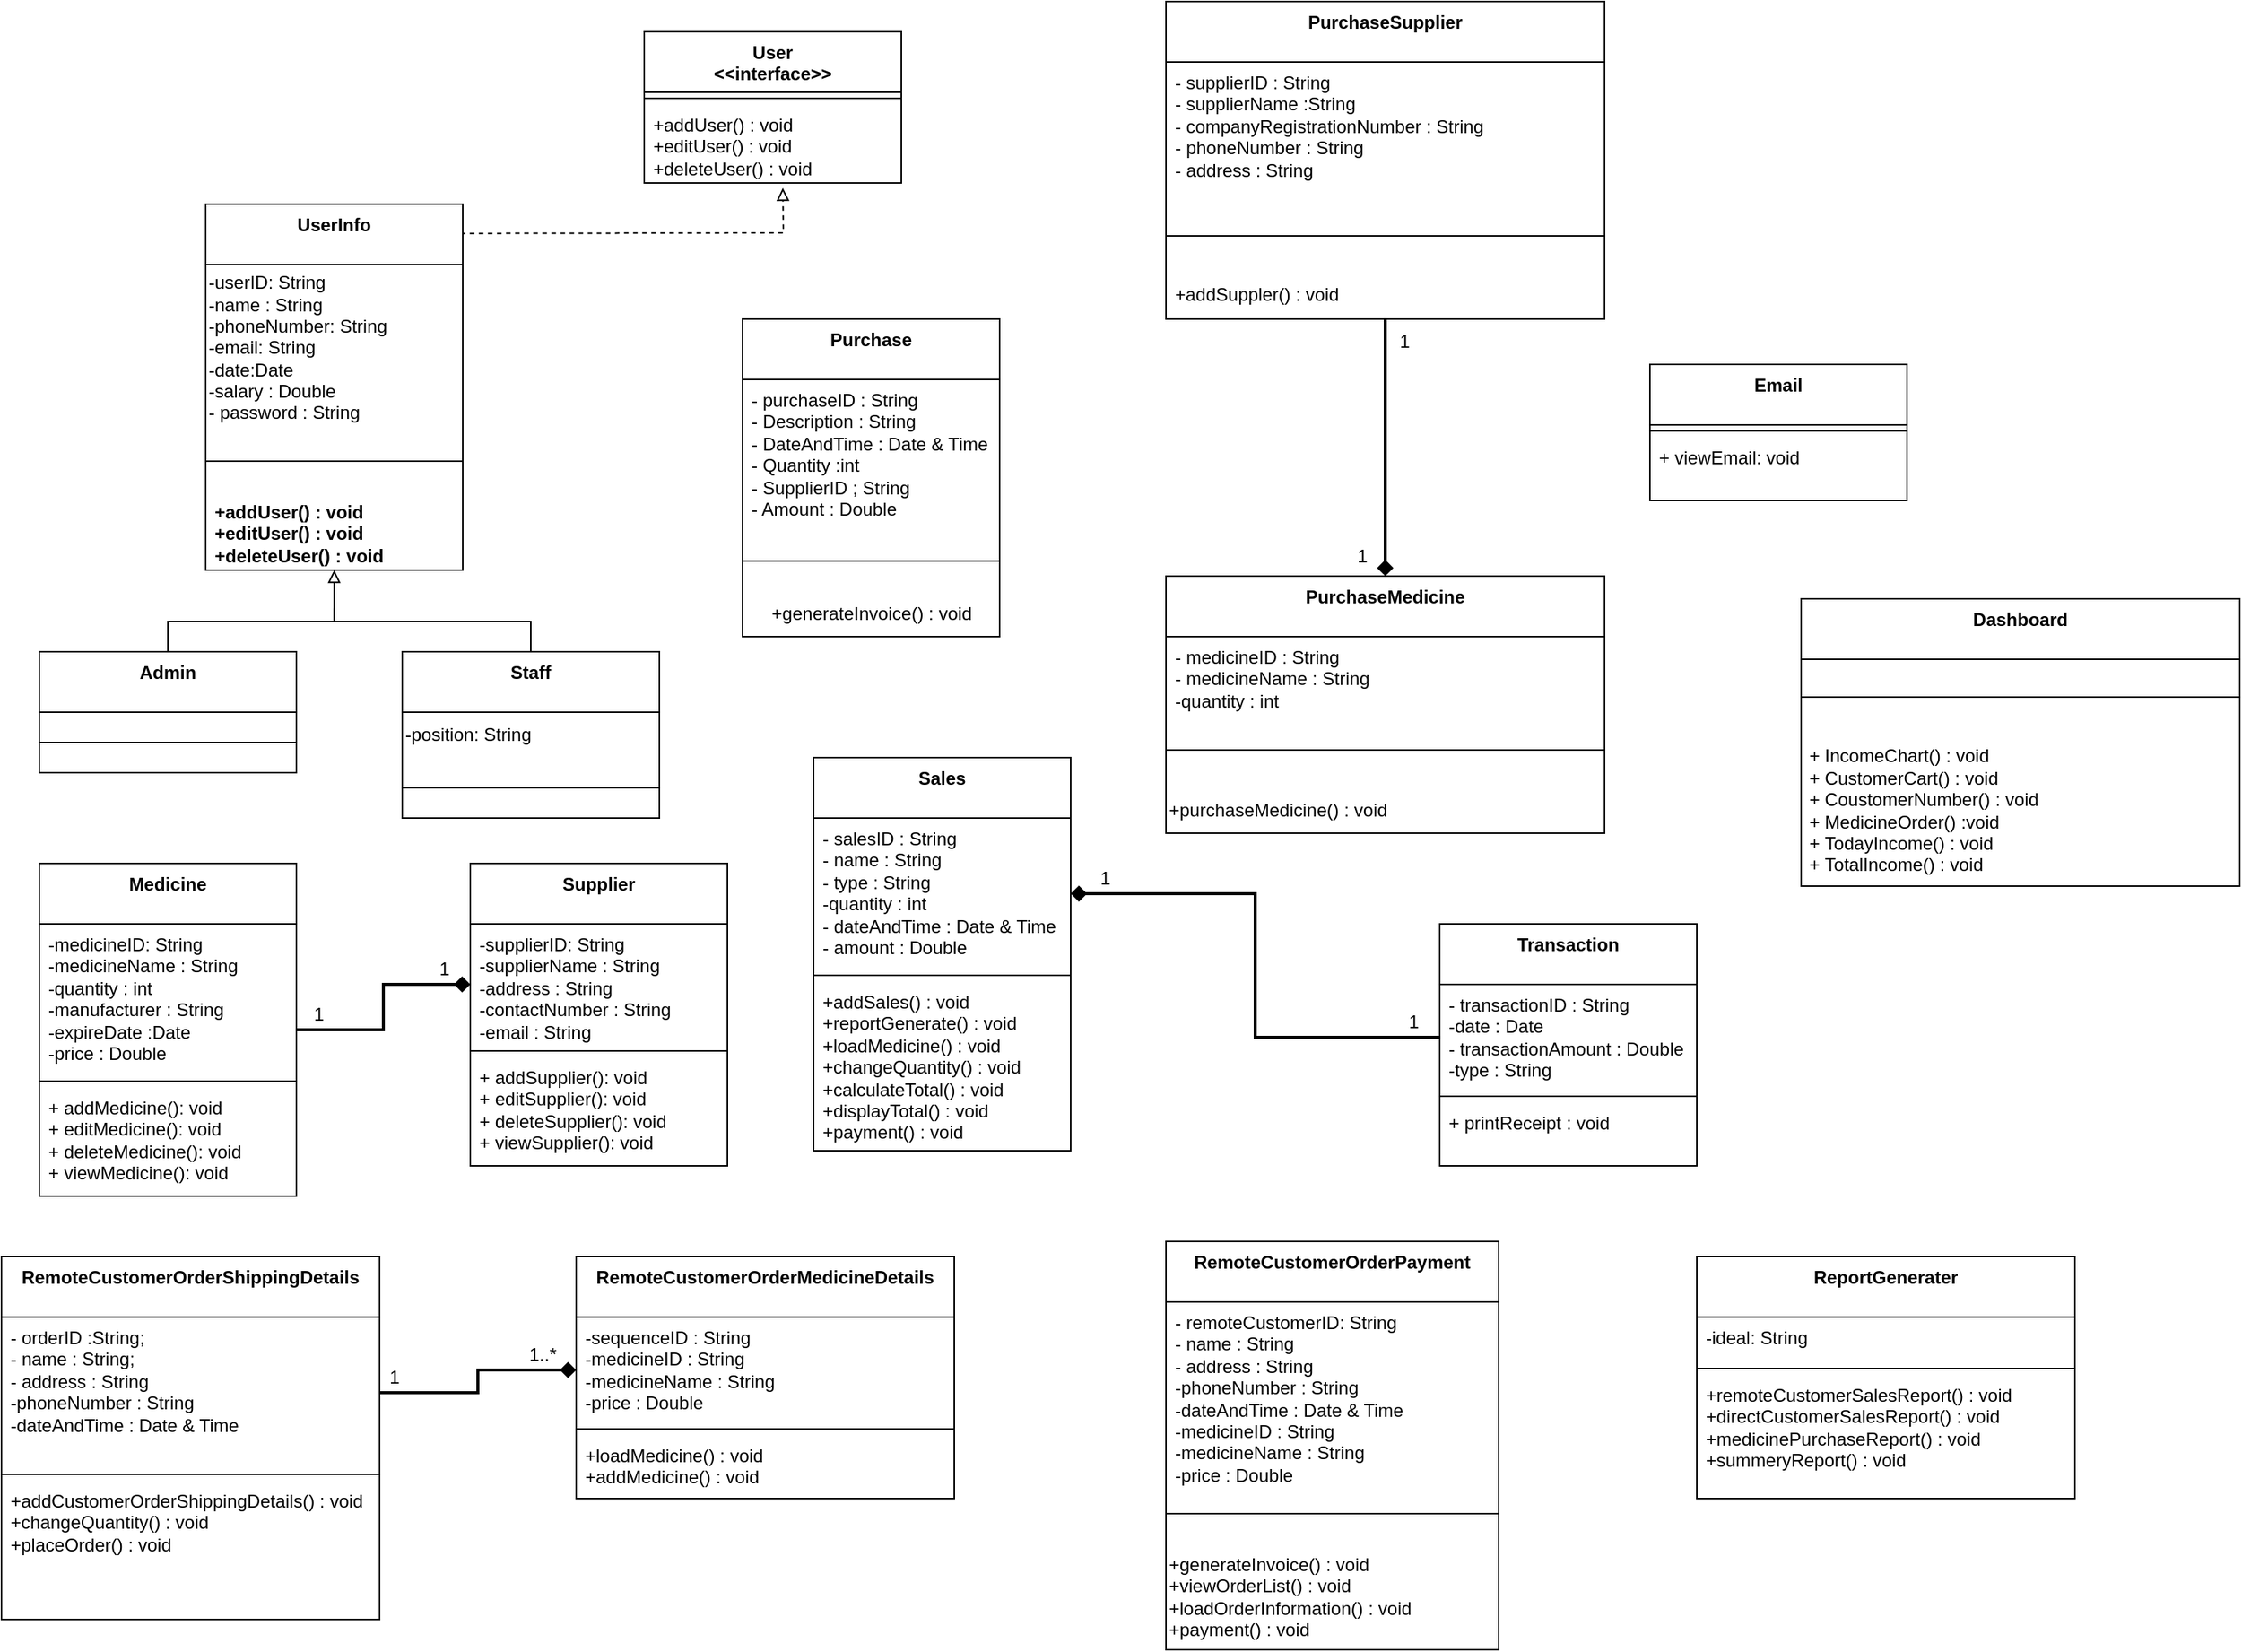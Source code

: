 <mxfile version="22.0.0" type="device">
  <diagram id="C5RBs43oDa-KdzZeNtuy" name="Page-1">
    <mxGraphModel dx="880" dy="-713" grid="1" gridSize="10" guides="1" tooltips="1" connect="1" arrows="1" fold="1" page="1" pageScale="1" pageWidth="827" pageHeight="1169" math="0" shadow="0">
      <root>
        <mxCell id="WIyWlLk6GJQsqaUBKTNV-0" />
        <mxCell id="WIyWlLk6GJQsqaUBKTNV-1" parent="WIyWlLk6GJQsqaUBKTNV-0" />
        <mxCell id="nY_uiTRwyGMx2RZcLAmJ-1" value="User&lt;br&gt;&amp;lt;&amp;lt;interface&amp;gt;&amp;gt;" style="swimlane;fontStyle=1;align=center;verticalAlign=top;childLayout=stackLayout;horizontal=1;startSize=40;horizontalStack=0;resizeParent=1;resizeParentMax=0;resizeLast=0;collapsible=1;marginBottom=0;whiteSpace=wrap;html=1;" parent="WIyWlLk6GJQsqaUBKTNV-1" vertex="1">
          <mxGeometry x="545" y="1250" width="170" height="100" as="geometry" />
        </mxCell>
        <mxCell id="nY_uiTRwyGMx2RZcLAmJ-3" value="" style="line;strokeWidth=1;fillColor=none;align=left;verticalAlign=middle;spacingTop=-1;spacingLeft=3;spacingRight=3;rotatable=0;labelPosition=right;points=[];portConstraint=eastwest;strokeColor=inherit;" parent="nY_uiTRwyGMx2RZcLAmJ-1" vertex="1">
          <mxGeometry y="40" width="170" height="8" as="geometry" />
        </mxCell>
        <mxCell id="nY_uiTRwyGMx2RZcLAmJ-4" value="+addUser() : void&lt;br&gt;+editUser() : void&lt;br&gt;+deleteUser() : void" style="text;strokeColor=none;fillColor=none;align=left;verticalAlign=top;spacingLeft=4;spacingRight=4;overflow=hidden;rotatable=0;points=[[0,0.5],[1,0.5]];portConstraint=eastwest;whiteSpace=wrap;html=1;" parent="nY_uiTRwyGMx2RZcLAmJ-1" vertex="1">
          <mxGeometry y="48" width="170" height="52" as="geometry" />
        </mxCell>
        <mxCell id="nY_uiTRwyGMx2RZcLAmJ-41" value="Purchase" style="swimlane;fontStyle=1;align=center;verticalAlign=top;childLayout=stackLayout;horizontal=1;startSize=40;horizontalStack=0;resizeParent=1;resizeParentMax=0;resizeLast=0;collapsible=1;marginBottom=0;whiteSpace=wrap;html=1;" parent="WIyWlLk6GJQsqaUBKTNV-1" vertex="1">
          <mxGeometry x="610" y="1440" width="170" height="210" as="geometry" />
        </mxCell>
        <mxCell id="nY_uiTRwyGMx2RZcLAmJ-42" value="- purchaseID : String&lt;br&gt;- Description : String&lt;br&gt;- DateAndTime : Date &amp;amp; Time&lt;br&gt;- Quantity :int&lt;br&gt;- SupplierID ; String&lt;br&gt;- Amount : Double" style="text;strokeColor=none;fillColor=none;align=left;verticalAlign=top;spacingLeft=4;spacingRight=4;overflow=hidden;rotatable=0;points=[[0,0.5],[1,0.5]];portConstraint=eastwest;whiteSpace=wrap;html=1;" parent="nY_uiTRwyGMx2RZcLAmJ-41" vertex="1">
          <mxGeometry y="40" width="170" height="100" as="geometry" />
        </mxCell>
        <mxCell id="nY_uiTRwyGMx2RZcLAmJ-43" value="" style="line;strokeWidth=1;fillColor=none;align=left;verticalAlign=middle;spacingTop=-1;spacingLeft=3;spacingRight=3;rotatable=0;labelPosition=right;points=[];portConstraint=eastwest;strokeColor=inherit;" parent="nY_uiTRwyGMx2RZcLAmJ-41" vertex="1">
          <mxGeometry y="140" width="170" height="40" as="geometry" />
        </mxCell>
        <mxCell id="nOhA6pioe5P1SblprpBj-4" value="+generateInvoice() : void" style="text;html=1;align=center;verticalAlign=middle;resizable=0;points=[];autosize=1;strokeColor=none;fillColor=none;" parent="nY_uiTRwyGMx2RZcLAmJ-41" vertex="1">
          <mxGeometry y="180" width="170" height="30" as="geometry" />
        </mxCell>
        <mxCell id="nY_uiTRwyGMx2RZcLAmJ-58" value="" style="edgeStyle=orthogonalEdgeStyle;orthogonalLoop=1;jettySize=auto;html=1;entryX=0;entryY=0.5;entryDx=0;entryDy=0;endArrow=diamond;endFill=1;rounded=0;strokeWidth=2;" parent="WIyWlLk6GJQsqaUBKTNV-1" source="nY_uiTRwyGMx2RZcLAmJ-50" target="nY_uiTRwyGMx2RZcLAmJ-55" edge="1">
          <mxGeometry relative="1" as="geometry" />
        </mxCell>
        <mxCell id="nY_uiTRwyGMx2RZcLAmJ-50" value="Medicine" style="swimlane;fontStyle=1;align=center;verticalAlign=top;childLayout=stackLayout;horizontal=1;startSize=40;horizontalStack=0;resizeParent=1;resizeParentMax=0;resizeLast=0;collapsible=1;marginBottom=0;whiteSpace=wrap;html=1;" parent="WIyWlLk6GJQsqaUBKTNV-1" vertex="1">
          <mxGeometry x="145" y="1800" width="170" height="220" as="geometry">
            <mxRectangle x="190" y="1670" width="90" height="40" as="alternateBounds" />
          </mxGeometry>
        </mxCell>
        <mxCell id="nY_uiTRwyGMx2RZcLAmJ-51" value="-medicineID: String&lt;br&gt;-medicineName : String&lt;br&gt;-quantity : int&lt;br&gt;-manufacturer : String&lt;br&gt;-expireDate :Date&lt;br&gt;-price : Double" style="text;strokeColor=none;fillColor=none;align=left;verticalAlign=top;spacingLeft=4;spacingRight=4;overflow=hidden;rotatable=0;points=[[0,0.5],[1,0.5]];portConstraint=eastwest;whiteSpace=wrap;html=1;" parent="nY_uiTRwyGMx2RZcLAmJ-50" vertex="1">
          <mxGeometry y="40" width="170" height="100" as="geometry" />
        </mxCell>
        <mxCell id="nY_uiTRwyGMx2RZcLAmJ-52" value="" style="line;strokeWidth=1;fillColor=none;align=left;verticalAlign=middle;spacingTop=-1;spacingLeft=3;spacingRight=3;rotatable=0;labelPosition=right;points=[];portConstraint=eastwest;strokeColor=inherit;" parent="nY_uiTRwyGMx2RZcLAmJ-50" vertex="1">
          <mxGeometry y="140" width="170" height="8" as="geometry" />
        </mxCell>
        <mxCell id="nY_uiTRwyGMx2RZcLAmJ-53" value="+ addMedicine(): void&lt;br&gt;+ editMedicine(): void&lt;br&gt;+ deleteMedicine(): void&lt;br&gt;+ viewMedicine(): void" style="text;strokeColor=none;fillColor=none;align=left;verticalAlign=top;spacingLeft=4;spacingRight=4;overflow=hidden;rotatable=0;points=[[0,0.5],[1,0.5]];portConstraint=eastwest;whiteSpace=wrap;html=1;" parent="nY_uiTRwyGMx2RZcLAmJ-50" vertex="1">
          <mxGeometry y="148" width="170" height="72" as="geometry" />
        </mxCell>
        <mxCell id="nY_uiTRwyGMx2RZcLAmJ-54" value="Supplier" style="swimlane;fontStyle=1;align=center;verticalAlign=top;childLayout=stackLayout;horizontal=1;startSize=40;horizontalStack=0;resizeParent=1;resizeParentMax=0;resizeLast=0;collapsible=1;marginBottom=0;whiteSpace=wrap;html=1;" parent="WIyWlLk6GJQsqaUBKTNV-1" vertex="1">
          <mxGeometry x="430" y="1800" width="170" height="200" as="geometry" />
        </mxCell>
        <mxCell id="nY_uiTRwyGMx2RZcLAmJ-55" value="-supplierID: String&lt;br&gt;-supplierName : String&lt;br&gt;-address : String&lt;br&gt;-contactNumber : String&lt;br&gt;-email : String" style="text;strokeColor=none;fillColor=none;align=left;verticalAlign=top;spacingLeft=4;spacingRight=4;overflow=hidden;rotatable=0;points=[[0,0.5],[1,0.5]];portConstraint=eastwest;whiteSpace=wrap;html=1;" parent="nY_uiTRwyGMx2RZcLAmJ-54" vertex="1">
          <mxGeometry y="40" width="170" height="80" as="geometry" />
        </mxCell>
        <mxCell id="nY_uiTRwyGMx2RZcLAmJ-56" value="" style="line;strokeWidth=1;fillColor=none;align=left;verticalAlign=middle;spacingTop=-1;spacingLeft=3;spacingRight=3;rotatable=0;labelPosition=right;points=[];portConstraint=eastwest;strokeColor=inherit;" parent="nY_uiTRwyGMx2RZcLAmJ-54" vertex="1">
          <mxGeometry y="120" width="170" height="8" as="geometry" />
        </mxCell>
        <mxCell id="nY_uiTRwyGMx2RZcLAmJ-57" value="+ addSupplier(): void&lt;br&gt;+ editSupplier(): void&lt;br&gt;+ deleteSupplier(): void&lt;br&gt;+ viewSupplier(): void" style="text;strokeColor=none;fillColor=none;align=left;verticalAlign=top;spacingLeft=4;spacingRight=4;overflow=hidden;rotatable=0;points=[[0,0.5],[1,0.5]];portConstraint=eastwest;whiteSpace=wrap;html=1;" parent="nY_uiTRwyGMx2RZcLAmJ-54" vertex="1">
          <mxGeometry y="128" width="170" height="72" as="geometry" />
        </mxCell>
        <mxCell id="nY_uiTRwyGMx2RZcLAmJ-59" value="PurchaseSupplier" style="swimlane;fontStyle=1;align=center;verticalAlign=top;childLayout=stackLayout;horizontal=1;startSize=40;horizontalStack=0;resizeParent=1;resizeParentMax=0;resizeLast=0;collapsible=1;marginBottom=0;whiteSpace=wrap;html=1;" parent="WIyWlLk6GJQsqaUBKTNV-1" vertex="1">
          <mxGeometry x="890" y="1230" width="290" height="210" as="geometry" />
        </mxCell>
        <mxCell id="nY_uiTRwyGMx2RZcLAmJ-60" value="- supplierID : String&amp;nbsp;&lt;br&gt;- supplierName :String&lt;br&gt;- companyRegistrationNumber : String&lt;br&gt;- phoneNumber : String&lt;br&gt;- address : String" style="text;strokeColor=none;fillColor=none;align=left;verticalAlign=top;spacingLeft=4;spacingRight=4;overflow=hidden;rotatable=0;points=[[0,0.5],[1,0.5]];portConstraint=eastwest;whiteSpace=wrap;html=1;" parent="nY_uiTRwyGMx2RZcLAmJ-59" vertex="1">
          <mxGeometry y="40" width="290" height="90" as="geometry" />
        </mxCell>
        <mxCell id="nY_uiTRwyGMx2RZcLAmJ-61" value="" style="line;strokeWidth=1;fillColor=none;align=left;verticalAlign=middle;spacingTop=-1;spacingLeft=3;spacingRight=3;rotatable=0;labelPosition=right;points=[];portConstraint=eastwest;strokeColor=inherit;" parent="nY_uiTRwyGMx2RZcLAmJ-59" vertex="1">
          <mxGeometry y="130" width="290" height="50" as="geometry" />
        </mxCell>
        <mxCell id="nOhA6pioe5P1SblprpBj-1" value="+addSuppler() : void&lt;br&gt;" style="text;strokeColor=none;fillColor=none;align=left;verticalAlign=top;spacingLeft=4;spacingRight=4;overflow=hidden;rotatable=0;points=[[0,0.5],[1,0.5]];portConstraint=eastwest;whiteSpace=wrap;html=1;" parent="nY_uiTRwyGMx2RZcLAmJ-59" vertex="1">
          <mxGeometry y="180" width="290" height="30" as="geometry" />
        </mxCell>
        <mxCell id="nY_uiTRwyGMx2RZcLAmJ-68" style="rounded=0;orthogonalLoop=1;jettySize=auto;html=1;endArrow=none;endFill=0;strokeWidth=2;entryX=0.5;entryY=1;entryDx=0;entryDy=0;entryPerimeter=0;startArrow=diamond;startFill=1;" parent="WIyWlLk6GJQsqaUBKTNV-1" source="nY_uiTRwyGMx2RZcLAmJ-63" target="nOhA6pioe5P1SblprpBj-1" edge="1">
          <mxGeometry relative="1" as="geometry">
            <mxPoint x="1040" y="1510" as="targetPoint" />
          </mxGeometry>
        </mxCell>
        <mxCell id="nY_uiTRwyGMx2RZcLAmJ-63" value="PurchaseMedicine" style="swimlane;fontStyle=1;align=center;verticalAlign=top;childLayout=stackLayout;horizontal=1;startSize=40;horizontalStack=0;resizeParent=1;resizeParentMax=0;resizeLast=0;collapsible=1;marginBottom=0;whiteSpace=wrap;html=1;" parent="WIyWlLk6GJQsqaUBKTNV-1" vertex="1">
          <mxGeometry x="890" y="1610" width="290" height="170" as="geometry" />
        </mxCell>
        <mxCell id="nY_uiTRwyGMx2RZcLAmJ-64" value="- medicineID : String&lt;br&gt;- medicineName : String&lt;br&gt;-quantity : int" style="text;strokeColor=none;fillColor=none;align=left;verticalAlign=top;spacingLeft=4;spacingRight=4;overflow=hidden;rotatable=0;points=[[0,0.5],[1,0.5]];portConstraint=eastwest;whiteSpace=wrap;html=1;" parent="nY_uiTRwyGMx2RZcLAmJ-63" vertex="1">
          <mxGeometry y="40" width="290" height="50" as="geometry" />
        </mxCell>
        <mxCell id="nY_uiTRwyGMx2RZcLAmJ-65" value="" style="line;strokeWidth=1;fillColor=none;align=left;verticalAlign=middle;spacingTop=-1;spacingLeft=3;spacingRight=3;rotatable=0;labelPosition=right;points=[];portConstraint=eastwest;strokeColor=inherit;" parent="nY_uiTRwyGMx2RZcLAmJ-63" vertex="1">
          <mxGeometry y="90" width="290" height="50" as="geometry" />
        </mxCell>
        <mxCell id="nOhA6pioe5P1SblprpBj-3" value="+purchaseMedicine() : void" style="text;html=1;align=left;verticalAlign=middle;resizable=0;points=[];autosize=1;strokeColor=none;fillColor=none;" parent="nY_uiTRwyGMx2RZcLAmJ-63" vertex="1">
          <mxGeometry y="140" width="290" height="30" as="geometry" />
        </mxCell>
        <mxCell id="nY_uiTRwyGMx2RZcLAmJ-69" value="Sales" style="swimlane;fontStyle=1;align=center;verticalAlign=top;childLayout=stackLayout;horizontal=1;startSize=40;horizontalStack=0;resizeParent=1;resizeParentMax=0;resizeLast=0;collapsible=1;marginBottom=0;whiteSpace=wrap;html=1;" parent="WIyWlLk6GJQsqaUBKTNV-1" vertex="1">
          <mxGeometry x="657" y="1730" width="170" height="260" as="geometry" />
        </mxCell>
        <mxCell id="nY_uiTRwyGMx2RZcLAmJ-70" value="- salesID : String&lt;br&gt;- name : String&lt;br&gt;- type : String&lt;br&gt;-quantity : int&lt;br&gt;- dateAndTime : Date &amp;amp; Time&lt;br&gt;- amount : Double" style="text;strokeColor=none;fillColor=none;align=left;verticalAlign=top;spacingLeft=4;spacingRight=4;overflow=hidden;rotatable=0;points=[[0,0.5],[1,0.5]];portConstraint=eastwest;whiteSpace=wrap;html=1;" parent="nY_uiTRwyGMx2RZcLAmJ-69" vertex="1">
          <mxGeometry y="40" width="170" height="100" as="geometry" />
        </mxCell>
        <mxCell id="nY_uiTRwyGMx2RZcLAmJ-71" value="" style="line;strokeWidth=1;fillColor=none;align=left;verticalAlign=middle;spacingTop=-1;spacingLeft=3;spacingRight=3;rotatable=0;labelPosition=right;points=[];portConstraint=eastwest;strokeColor=inherit;" parent="nY_uiTRwyGMx2RZcLAmJ-69" vertex="1">
          <mxGeometry y="140" width="170" height="8" as="geometry" />
        </mxCell>
        <mxCell id="nY_uiTRwyGMx2RZcLAmJ-72" value="+addSales() : void&lt;br&gt;+reportGenerate() : void&lt;br&gt;+loadMedicine() : void&lt;br&gt;+changeQuantity() : void&lt;br&gt;+calculateTotal() : void&lt;br&gt;+displayTotal() : void&lt;br&gt;+payment() : void" style="text;strokeColor=none;fillColor=none;align=left;verticalAlign=top;spacingLeft=4;spacingRight=4;overflow=hidden;rotatable=0;points=[[0,0.5],[1,0.5]];portConstraint=eastwest;whiteSpace=wrap;html=1;" parent="nY_uiTRwyGMx2RZcLAmJ-69" vertex="1">
          <mxGeometry y="148" width="170" height="112" as="geometry" />
        </mxCell>
        <mxCell id="nY_uiTRwyGMx2RZcLAmJ-73" value="Transaction" style="swimlane;fontStyle=1;align=center;verticalAlign=top;childLayout=stackLayout;horizontal=1;startSize=40;horizontalStack=0;resizeParent=1;resizeParentMax=0;resizeLast=0;collapsible=1;marginBottom=0;whiteSpace=wrap;html=1;" parent="WIyWlLk6GJQsqaUBKTNV-1" vertex="1">
          <mxGeometry x="1071" y="1840" width="170" height="160" as="geometry" />
        </mxCell>
        <mxCell id="nY_uiTRwyGMx2RZcLAmJ-74" value="- transactionID : String&lt;br&gt;-date : Date&lt;br&gt;- transactionAmount : Double&lt;br&gt;-type : String" style="text;strokeColor=none;fillColor=none;align=left;verticalAlign=top;spacingLeft=4;spacingRight=4;overflow=hidden;rotatable=0;points=[[0,0.5],[1,0.5]];portConstraint=eastwest;whiteSpace=wrap;html=1;" parent="nY_uiTRwyGMx2RZcLAmJ-73" vertex="1">
          <mxGeometry y="40" width="170" height="70" as="geometry" />
        </mxCell>
        <mxCell id="nY_uiTRwyGMx2RZcLAmJ-75" value="" style="line;strokeWidth=1;fillColor=none;align=left;verticalAlign=middle;spacingTop=-1;spacingLeft=3;spacingRight=3;rotatable=0;labelPosition=right;points=[];portConstraint=eastwest;strokeColor=inherit;" parent="nY_uiTRwyGMx2RZcLAmJ-73" vertex="1">
          <mxGeometry y="110" width="170" height="8" as="geometry" />
        </mxCell>
        <mxCell id="nY_uiTRwyGMx2RZcLAmJ-76" value="+ printReceipt : void" style="text;strokeColor=none;fillColor=none;align=left;verticalAlign=top;spacingLeft=4;spacingRight=4;overflow=hidden;rotatable=0;points=[[0,0.5],[1,0.5]];portConstraint=eastwest;whiteSpace=wrap;html=1;" parent="nY_uiTRwyGMx2RZcLAmJ-73" vertex="1">
          <mxGeometry y="118" width="170" height="42" as="geometry" />
        </mxCell>
        <mxCell id="nY_uiTRwyGMx2RZcLAmJ-77" style="edgeStyle=orthogonalEdgeStyle;rounded=0;orthogonalLoop=1;jettySize=auto;html=1;entryX=1;entryY=0.5;entryDx=0;entryDy=0;endArrow=diamond;endFill=1;strokeWidth=2;" parent="WIyWlLk6GJQsqaUBKTNV-1" source="nY_uiTRwyGMx2RZcLAmJ-74" target="nY_uiTRwyGMx2RZcLAmJ-70" edge="1">
          <mxGeometry relative="1" as="geometry" />
        </mxCell>
        <mxCell id="nY_uiTRwyGMx2RZcLAmJ-78" value="RemoteCustomerOrderShippingDetails" style="swimlane;fontStyle=1;align=center;verticalAlign=top;childLayout=stackLayout;horizontal=1;startSize=40;horizontalStack=0;resizeParent=1;resizeParentMax=0;resizeLast=0;collapsible=1;marginBottom=0;whiteSpace=wrap;html=1;" parent="WIyWlLk6GJQsqaUBKTNV-1" vertex="1">
          <mxGeometry x="120" y="2060" width="250" height="240" as="geometry" />
        </mxCell>
        <mxCell id="nY_uiTRwyGMx2RZcLAmJ-79" value="- orderID :String;&lt;br&gt;- name : String;&lt;br&gt;- address : String&lt;br&gt;-phoneNumber : String&lt;br&gt;-dateAndTime : Date &amp;amp; Time" style="text;strokeColor=none;fillColor=none;align=left;verticalAlign=top;spacingLeft=4;spacingRight=4;overflow=hidden;rotatable=0;points=[[0,0.5],[1,0.5]];portConstraint=eastwest;whiteSpace=wrap;html=1;" parent="nY_uiTRwyGMx2RZcLAmJ-78" vertex="1">
          <mxGeometry y="40" width="250" height="100" as="geometry" />
        </mxCell>
        <mxCell id="nY_uiTRwyGMx2RZcLAmJ-80" value="" style="line;strokeWidth=1;fillColor=none;align=left;verticalAlign=middle;spacingTop=-1;spacingLeft=3;spacingRight=3;rotatable=0;labelPosition=right;points=[];portConstraint=eastwest;strokeColor=inherit;" parent="nY_uiTRwyGMx2RZcLAmJ-78" vertex="1">
          <mxGeometry y="140" width="250" height="8" as="geometry" />
        </mxCell>
        <mxCell id="nY_uiTRwyGMx2RZcLAmJ-81" value="+addCustomerOrderShippingDetails() : void&lt;br&gt;+changeQuantity() : void&lt;br&gt;+placeOrder() : void" style="text;strokeColor=none;fillColor=none;align=left;verticalAlign=top;spacingLeft=4;spacingRight=4;overflow=hidden;rotatable=0;points=[[0,0.5],[1,0.5]];portConstraint=eastwest;whiteSpace=wrap;html=1;" parent="nY_uiTRwyGMx2RZcLAmJ-78" vertex="1">
          <mxGeometry y="148" width="250" height="92" as="geometry" />
        </mxCell>
        <mxCell id="nY_uiTRwyGMx2RZcLAmJ-82" value="RemoteCustomerOrderMedicineDetails" style="swimlane;fontStyle=1;align=center;verticalAlign=top;childLayout=stackLayout;horizontal=1;startSize=40;horizontalStack=0;resizeParent=1;resizeParentMax=0;resizeLast=0;collapsible=1;marginBottom=0;whiteSpace=wrap;html=1;" parent="WIyWlLk6GJQsqaUBKTNV-1" vertex="1">
          <mxGeometry x="500" y="2060" width="250" height="160" as="geometry" />
        </mxCell>
        <mxCell id="nY_uiTRwyGMx2RZcLAmJ-83" value="-sequenceID : String&lt;br&gt;-medicineID : String&lt;br&gt;-medicineName : String&lt;br&gt;-price : Double" style="text;strokeColor=none;fillColor=none;align=left;verticalAlign=top;spacingLeft=4;spacingRight=4;overflow=hidden;rotatable=0;points=[[0,0.5],[1,0.5]];portConstraint=eastwest;whiteSpace=wrap;html=1;" parent="nY_uiTRwyGMx2RZcLAmJ-82" vertex="1">
          <mxGeometry y="40" width="250" height="70" as="geometry" />
        </mxCell>
        <mxCell id="nY_uiTRwyGMx2RZcLAmJ-84" value="" style="line;strokeWidth=1;fillColor=none;align=left;verticalAlign=middle;spacingTop=-1;spacingLeft=3;spacingRight=3;rotatable=0;labelPosition=right;points=[];portConstraint=eastwest;strokeColor=inherit;" parent="nY_uiTRwyGMx2RZcLAmJ-82" vertex="1">
          <mxGeometry y="110" width="250" height="8" as="geometry" />
        </mxCell>
        <mxCell id="nY_uiTRwyGMx2RZcLAmJ-85" value="+loadMedicine() : void&lt;br&gt;+addMedicine() : void" style="text;strokeColor=none;fillColor=none;align=left;verticalAlign=top;spacingLeft=4;spacingRight=4;overflow=hidden;rotatable=0;points=[[0,0.5],[1,0.5]];portConstraint=eastwest;whiteSpace=wrap;html=1;" parent="nY_uiTRwyGMx2RZcLAmJ-82" vertex="1">
          <mxGeometry y="118" width="250" height="42" as="geometry" />
        </mxCell>
        <mxCell id="nY_uiTRwyGMx2RZcLAmJ-86" style="edgeStyle=orthogonalEdgeStyle;rounded=0;orthogonalLoop=1;jettySize=auto;html=1;entryX=1;entryY=0.5;entryDx=0;entryDy=0;strokeWidth=2;endArrow=none;endFill=0;startArrow=diamond;startFill=1;" parent="WIyWlLk6GJQsqaUBKTNV-1" source="nY_uiTRwyGMx2RZcLAmJ-83" target="nY_uiTRwyGMx2RZcLAmJ-79" edge="1">
          <mxGeometry relative="1" as="geometry" />
        </mxCell>
        <mxCell id="nOhA6pioe5P1SblprpBj-5" value="RemoteCustomerOrderPayment" style="swimlane;fontStyle=1;align=center;verticalAlign=top;childLayout=stackLayout;horizontal=1;startSize=40;horizontalStack=0;resizeParent=1;resizeParentMax=0;resizeLast=0;collapsible=1;marginBottom=0;whiteSpace=wrap;html=1;" parent="WIyWlLk6GJQsqaUBKTNV-1" vertex="1">
          <mxGeometry x="890" y="2050" width="220" height="270" as="geometry" />
        </mxCell>
        <mxCell id="nOhA6pioe5P1SblprpBj-6" value="- remoteCustomerID: String&lt;br style=&quot;border-color: var(--border-color);&quot;&gt;- name : String&lt;br style=&quot;border-color: var(--border-color);&quot;&gt;- address : String&lt;br style=&quot;border-color: var(--border-color);&quot;&gt;-phoneNumber : String&lt;br style=&quot;border-color: var(--border-color);&quot;&gt;-dateAndTime : Date &amp;amp; Time&lt;br&gt;-medicineID : String&lt;br style=&quot;border-color: var(--border-color);&quot;&gt;-medicineName : String&lt;br style=&quot;border-color: var(--border-color);&quot;&gt;-price : Double" style="text;strokeColor=none;fillColor=none;align=left;verticalAlign=top;spacingLeft=4;spacingRight=4;overflow=hidden;rotatable=0;points=[[0,0.5],[1,0.5]];portConstraint=eastwest;whiteSpace=wrap;html=1;" parent="nOhA6pioe5P1SblprpBj-5" vertex="1">
          <mxGeometry y="40" width="220" height="120" as="geometry" />
        </mxCell>
        <mxCell id="nOhA6pioe5P1SblprpBj-7" value="" style="line;strokeWidth=1;fillColor=none;align=left;verticalAlign=middle;spacingTop=-1;spacingLeft=3;spacingRight=3;rotatable=0;labelPosition=right;points=[];portConstraint=eastwest;strokeColor=inherit;" parent="nOhA6pioe5P1SblprpBj-5" vertex="1">
          <mxGeometry y="160" width="220" height="40" as="geometry" />
        </mxCell>
        <mxCell id="nOhA6pioe5P1SblprpBj-8" value="+generateInvoice() : void&lt;br&gt;+viewOrderList() : void&lt;br&gt;+loadOrderInformation() : void&lt;br&gt;+payment() : void" style="text;html=1;align=left;verticalAlign=middle;resizable=0;points=[];autosize=1;strokeColor=none;fillColor=none;" parent="nOhA6pioe5P1SblprpBj-5" vertex="1">
          <mxGeometry y="200" width="220" height="70" as="geometry" />
        </mxCell>
        <mxCell id="nOhA6pioe5P1SblprpBj-9" value="ReportGenerater" style="swimlane;fontStyle=1;align=center;verticalAlign=top;childLayout=stackLayout;horizontal=1;startSize=40;horizontalStack=0;resizeParent=1;resizeParentMax=0;resizeLast=0;collapsible=1;marginBottom=0;whiteSpace=wrap;html=1;" parent="WIyWlLk6GJQsqaUBKTNV-1" vertex="1">
          <mxGeometry x="1241" y="2060" width="250" height="160" as="geometry" />
        </mxCell>
        <mxCell id="nOhA6pioe5P1SblprpBj-10" value="-ideal: String&lt;br&gt;" style="text;strokeColor=none;fillColor=none;align=left;verticalAlign=top;spacingLeft=4;spacingRight=4;overflow=hidden;rotatable=0;points=[[0,0.5],[1,0.5]];portConstraint=eastwest;whiteSpace=wrap;html=1;" parent="nOhA6pioe5P1SblprpBj-9" vertex="1">
          <mxGeometry y="40" width="250" height="30" as="geometry" />
        </mxCell>
        <mxCell id="nOhA6pioe5P1SblprpBj-11" value="" style="line;strokeWidth=1;fillColor=none;align=left;verticalAlign=middle;spacingTop=-1;spacingLeft=3;spacingRight=3;rotatable=0;labelPosition=right;points=[];portConstraint=eastwest;strokeColor=inherit;" parent="nOhA6pioe5P1SblprpBj-9" vertex="1">
          <mxGeometry y="70" width="250" height="8" as="geometry" />
        </mxCell>
        <mxCell id="nOhA6pioe5P1SblprpBj-12" value="+remoteCustomerSalesReport() : void&lt;br&gt;+directCustomerSalesReport() : void&lt;br&gt;+medicinePurchaseReport() : void&lt;br&gt;+summeryReport() : void" style="text;strokeColor=none;fillColor=none;align=left;verticalAlign=top;spacingLeft=4;spacingRight=4;overflow=hidden;rotatable=0;points=[[0,0.5],[1,0.5]];portConstraint=eastwest;whiteSpace=wrap;html=1;" parent="nOhA6pioe5P1SblprpBj-9" vertex="1">
          <mxGeometry y="78" width="250" height="82" as="geometry" />
        </mxCell>
        <mxCell id="nOhA6pioe5P1SblprpBj-46" style="edgeStyle=orthogonalEdgeStyle;rounded=0;orthogonalLoop=1;jettySize=auto;html=1;exitX=0.5;exitY=0;exitDx=0;exitDy=0;entryX=0.5;entryY=0;entryDx=0;entryDy=0;endArrow=none;endFill=0;" parent="WIyWlLk6GJQsqaUBKTNV-1" source="nOhA6pioe5P1SblprpBj-24" target="nOhA6pioe5P1SblprpBj-30" edge="1">
          <mxGeometry relative="1" as="geometry" />
        </mxCell>
        <mxCell id="nOhA6pioe5P1SblprpBj-24" value="Admin" style="swimlane;fontStyle=1;align=center;verticalAlign=top;childLayout=stackLayout;horizontal=1;startSize=40;horizontalStack=0;resizeParent=1;resizeParentMax=0;resizeLast=0;collapsible=1;marginBottom=0;whiteSpace=wrap;html=1;" parent="WIyWlLk6GJQsqaUBKTNV-1" vertex="1">
          <mxGeometry x="145" y="1660" width="170" height="80" as="geometry" />
        </mxCell>
        <mxCell id="nOhA6pioe5P1SblprpBj-26" value="" style="line;strokeWidth=1;fillColor=none;align=left;verticalAlign=middle;spacingTop=-1;spacingLeft=3;spacingRight=3;rotatable=0;labelPosition=right;points=[];portConstraint=eastwest;strokeColor=inherit;" parent="nOhA6pioe5P1SblprpBj-24" vertex="1">
          <mxGeometry y="40" width="170" height="40" as="geometry" />
        </mxCell>
        <mxCell id="nOhA6pioe5P1SblprpBj-30" value="Staff" style="swimlane;fontStyle=1;align=center;verticalAlign=top;childLayout=stackLayout;horizontal=1;startSize=40;horizontalStack=0;resizeParent=1;resizeParentMax=0;resizeLast=0;collapsible=1;marginBottom=0;whiteSpace=wrap;html=1;" parent="WIyWlLk6GJQsqaUBKTNV-1" vertex="1">
          <mxGeometry x="385" y="1660" width="170" height="110" as="geometry" />
        </mxCell>
        <mxCell id="nOhA6pioe5P1SblprpBj-48" value="-position: String" style="text;html=1;align=left;verticalAlign=middle;resizable=0;points=[];autosize=1;strokeColor=none;fillColor=none;" parent="nOhA6pioe5P1SblprpBj-30" vertex="1">
          <mxGeometry y="40" width="170" height="30" as="geometry" />
        </mxCell>
        <mxCell id="nOhA6pioe5P1SblprpBj-31" value="" style="line;strokeWidth=1;fillColor=none;align=left;verticalAlign=middle;spacingTop=-1;spacingLeft=3;spacingRight=3;rotatable=0;labelPosition=right;points=[];portConstraint=eastwest;strokeColor=inherit;" parent="nOhA6pioe5P1SblprpBj-30" vertex="1">
          <mxGeometry y="70" width="170" height="40" as="geometry" />
        </mxCell>
        <mxCell id="nOhA6pioe5P1SblprpBj-45" style="rounded=0;orthogonalLoop=1;jettySize=auto;html=1;exitX=0.992;exitY=0.08;exitDx=0;exitDy=0;dashed=1;endArrow=block;endFill=0;entryX=0.539;entryY=1.063;entryDx=0;entryDy=0;entryPerimeter=0;exitPerimeter=0;" parent="WIyWlLk6GJQsqaUBKTNV-1" source="nOhA6pioe5P1SblprpBj-40" target="nY_uiTRwyGMx2RZcLAmJ-4" edge="1">
          <mxGeometry relative="1" as="geometry">
            <mxPoint x="340" y="1260" as="targetPoint" />
            <Array as="points">
              <mxPoint x="637" y="1383" />
            </Array>
          </mxGeometry>
        </mxCell>
        <mxCell id="nOhA6pioe5P1SblprpBj-47" style="rounded=0;orthogonalLoop=1;jettySize=auto;html=1;exitX=0.5;exitY=1;exitDx=0;exitDy=0;startArrow=block;startFill=0;endArrow=none;endFill=0;" parent="WIyWlLk6GJQsqaUBKTNV-1" source="nOhA6pioe5P1SblprpBj-40" edge="1">
          <mxGeometry relative="1" as="geometry">
            <mxPoint x="339.941" y="1640" as="targetPoint" />
          </mxGeometry>
        </mxCell>
        <mxCell id="nOhA6pioe5P1SblprpBj-40" value="UserInfo" style="swimlane;fontStyle=1;align=center;verticalAlign=top;childLayout=stackLayout;horizontal=1;startSize=40;horizontalStack=0;resizeParent=1;resizeParentMax=0;resizeLast=0;collapsible=1;marginBottom=0;whiteSpace=wrap;html=1;" parent="WIyWlLk6GJQsqaUBKTNV-1" vertex="1">
          <mxGeometry x="255" y="1364" width="170" height="242" as="geometry" />
        </mxCell>
        <mxCell id="nOhA6pioe5P1SblprpBj-41" value="-userID: String&lt;br style=&quot;border-color: var(--border-color);&quot;&gt;&lt;span style=&quot;&quot;&gt;-name : String&lt;/span&gt;&lt;br style=&quot;border-color: var(--border-color);&quot;&gt;&lt;span style=&quot;&quot;&gt;-phoneNumber: String&lt;/span&gt;&lt;br style=&quot;border-color: var(--border-color);&quot;&gt;&lt;span style=&quot;&quot;&gt;-email: String&lt;/span&gt;&lt;br style=&quot;border-color: var(--border-color);&quot;&gt;&lt;span style=&quot;&quot;&gt;-date:Date&lt;/span&gt;&lt;br style=&quot;border-color: var(--border-color);&quot;&gt;&lt;span style=&quot;&quot;&gt;-salary : Double&lt;/span&gt;&lt;br style=&quot;border-color: var(--border-color);&quot;&gt;&lt;span style=&quot;&quot;&gt;- password : String&lt;/span&gt;" style="text;html=1;align=left;verticalAlign=middle;resizable=0;points=[];autosize=1;strokeColor=none;fillColor=none;" parent="nOhA6pioe5P1SblprpBj-40" vertex="1">
          <mxGeometry y="40" width="170" height="110" as="geometry" />
        </mxCell>
        <mxCell id="nOhA6pioe5P1SblprpBj-42" value="" style="line;strokeWidth=1;fillColor=none;align=left;verticalAlign=middle;spacingTop=-1;spacingLeft=3;spacingRight=3;rotatable=0;labelPosition=right;points=[];portConstraint=eastwest;strokeColor=inherit;" parent="nOhA6pioe5P1SblprpBj-40" vertex="1">
          <mxGeometry y="150" width="170" height="40" as="geometry" />
        </mxCell>
        <mxCell id="nOhA6pioe5P1SblprpBj-43" value="&lt;b&gt;+addUser() : void&lt;br&gt;+editUser() : void&lt;br&gt;+deleteUser() : void&lt;/b&gt;" style="text;strokeColor=none;fillColor=none;align=left;verticalAlign=top;spacingLeft=4;spacingRight=4;overflow=hidden;rotatable=0;points=[[0,0.5],[1,0.5]];portConstraint=eastwest;whiteSpace=wrap;html=1;" parent="nOhA6pioe5P1SblprpBj-40" vertex="1">
          <mxGeometry y="190" width="170" height="52" as="geometry" />
        </mxCell>
        <mxCell id="nOhA6pioe5P1SblprpBj-49" value="Email" style="swimlane;fontStyle=1;align=center;verticalAlign=top;childLayout=stackLayout;horizontal=1;startSize=40;horizontalStack=0;resizeParent=1;resizeParentMax=0;resizeLast=0;collapsible=1;marginBottom=0;whiteSpace=wrap;html=1;" parent="WIyWlLk6GJQsqaUBKTNV-1" vertex="1">
          <mxGeometry x="1210" y="1470" width="170" height="90" as="geometry" />
        </mxCell>
        <mxCell id="nOhA6pioe5P1SblprpBj-51" value="" style="line;strokeWidth=1;fillColor=none;align=left;verticalAlign=middle;spacingTop=-1;spacingLeft=3;spacingRight=3;rotatable=0;labelPosition=right;points=[];portConstraint=eastwest;strokeColor=inherit;" parent="nOhA6pioe5P1SblprpBj-49" vertex="1">
          <mxGeometry y="40" width="170" height="8" as="geometry" />
        </mxCell>
        <mxCell id="nOhA6pioe5P1SblprpBj-52" value="+ viewEmail: void" style="text;strokeColor=none;fillColor=none;align=left;verticalAlign=top;spacingLeft=4;spacingRight=4;overflow=hidden;rotatable=0;points=[[0,0.5],[1,0.5]];portConstraint=eastwest;whiteSpace=wrap;html=1;" parent="nOhA6pioe5P1SblprpBj-49" vertex="1">
          <mxGeometry y="48" width="170" height="42" as="geometry" />
        </mxCell>
        <mxCell id="nOhA6pioe5P1SblprpBj-53" value="1" style="text;html=1;strokeColor=none;fillColor=none;align=center;verticalAlign=middle;whiteSpace=wrap;rounded=0;" parent="WIyWlLk6GJQsqaUBKTNV-1" vertex="1">
          <mxGeometry x="350" y="2125" width="60" height="30" as="geometry" />
        </mxCell>
        <mxCell id="nOhA6pioe5P1SblprpBj-54" value="1..*" style="text;html=1;strokeColor=none;fillColor=none;align=center;verticalAlign=middle;whiteSpace=wrap;rounded=0;" parent="WIyWlLk6GJQsqaUBKTNV-1" vertex="1">
          <mxGeometry x="448" y="2110" width="60" height="30" as="geometry" />
        </mxCell>
        <mxCell id="nOhA6pioe5P1SblprpBj-55" value="1" style="text;html=1;strokeColor=none;fillColor=none;align=center;verticalAlign=middle;whiteSpace=wrap;rounded=0;" parent="WIyWlLk6GJQsqaUBKTNV-1" vertex="1">
          <mxGeometry x="300" y="1885" width="60" height="30" as="geometry" />
        </mxCell>
        <mxCell id="nOhA6pioe5P1SblprpBj-57" value="1" style="text;html=1;strokeColor=none;fillColor=none;align=center;verticalAlign=middle;whiteSpace=wrap;rounded=0;" parent="WIyWlLk6GJQsqaUBKTNV-1" vertex="1">
          <mxGeometry x="383" y="1855" width="60" height="30" as="geometry" />
        </mxCell>
        <mxCell id="nOhA6pioe5P1SblprpBj-58" value="1" style="text;html=1;strokeColor=none;fillColor=none;align=center;verticalAlign=middle;whiteSpace=wrap;rounded=0;" parent="WIyWlLk6GJQsqaUBKTNV-1" vertex="1">
          <mxGeometry x="820" y="1795" width="60" height="30" as="geometry" />
        </mxCell>
        <mxCell id="nOhA6pioe5P1SblprpBj-59" value="1" style="text;html=1;strokeColor=none;fillColor=none;align=center;verticalAlign=middle;whiteSpace=wrap;rounded=0;" parent="WIyWlLk6GJQsqaUBKTNV-1" vertex="1">
          <mxGeometry x="1024" y="1890" width="60" height="30" as="geometry" />
        </mxCell>
        <mxCell id="nOhA6pioe5P1SblprpBj-60" value="1" style="text;html=1;strokeColor=none;fillColor=none;align=center;verticalAlign=middle;whiteSpace=wrap;rounded=0;" parent="WIyWlLk6GJQsqaUBKTNV-1" vertex="1">
          <mxGeometry x="990" y="1582" width="60" height="30" as="geometry" />
        </mxCell>
        <mxCell id="nOhA6pioe5P1SblprpBj-61" value="1" style="text;html=1;strokeColor=none;fillColor=none;align=center;verticalAlign=middle;whiteSpace=wrap;rounded=0;" parent="WIyWlLk6GJQsqaUBKTNV-1" vertex="1">
          <mxGeometry x="1018" y="1440" width="60" height="30" as="geometry" />
        </mxCell>
        <mxCell id="D0_0YpxFWLuaAPhoUnzt-0" value="Dashboard" style="swimlane;fontStyle=1;align=center;verticalAlign=top;childLayout=stackLayout;horizontal=1;startSize=40;horizontalStack=0;resizeParent=1;resizeParentMax=0;resizeLast=0;collapsible=1;marginBottom=0;whiteSpace=wrap;html=1;" vertex="1" parent="WIyWlLk6GJQsqaUBKTNV-1">
          <mxGeometry x="1310" y="1625" width="290" height="190" as="geometry" />
        </mxCell>
        <mxCell id="D0_0YpxFWLuaAPhoUnzt-2" value="" style="line;strokeWidth=1;fillColor=none;align=left;verticalAlign=middle;spacingTop=-1;spacingLeft=3;spacingRight=3;rotatable=0;labelPosition=right;points=[];portConstraint=eastwest;strokeColor=inherit;" vertex="1" parent="D0_0YpxFWLuaAPhoUnzt-0">
          <mxGeometry y="40" width="290" height="50" as="geometry" />
        </mxCell>
        <mxCell id="D0_0YpxFWLuaAPhoUnzt-3" value="&amp;nbsp;+ IncomeChart() : void&lt;br&gt;&amp;nbsp;+&amp;nbsp;CustomerCart() : void&lt;br&gt;&amp;nbsp;+&amp;nbsp;CoustomerNumber() : void&lt;br&gt;&amp;nbsp;+&amp;nbsp;MedicineOrder() :void&lt;br&gt;&amp;nbsp;+&amp;nbsp;TodayIncome() : void&lt;br&gt;&amp;nbsp;+&amp;nbsp;TotalIncome() : void" style="text;html=1;align=left;verticalAlign=middle;resizable=0;points=[];autosize=1;strokeColor=none;fillColor=none;" vertex="1" parent="D0_0YpxFWLuaAPhoUnzt-0">
          <mxGeometry y="90" width="290" height="100" as="geometry" />
        </mxCell>
      </root>
    </mxGraphModel>
  </diagram>
</mxfile>
